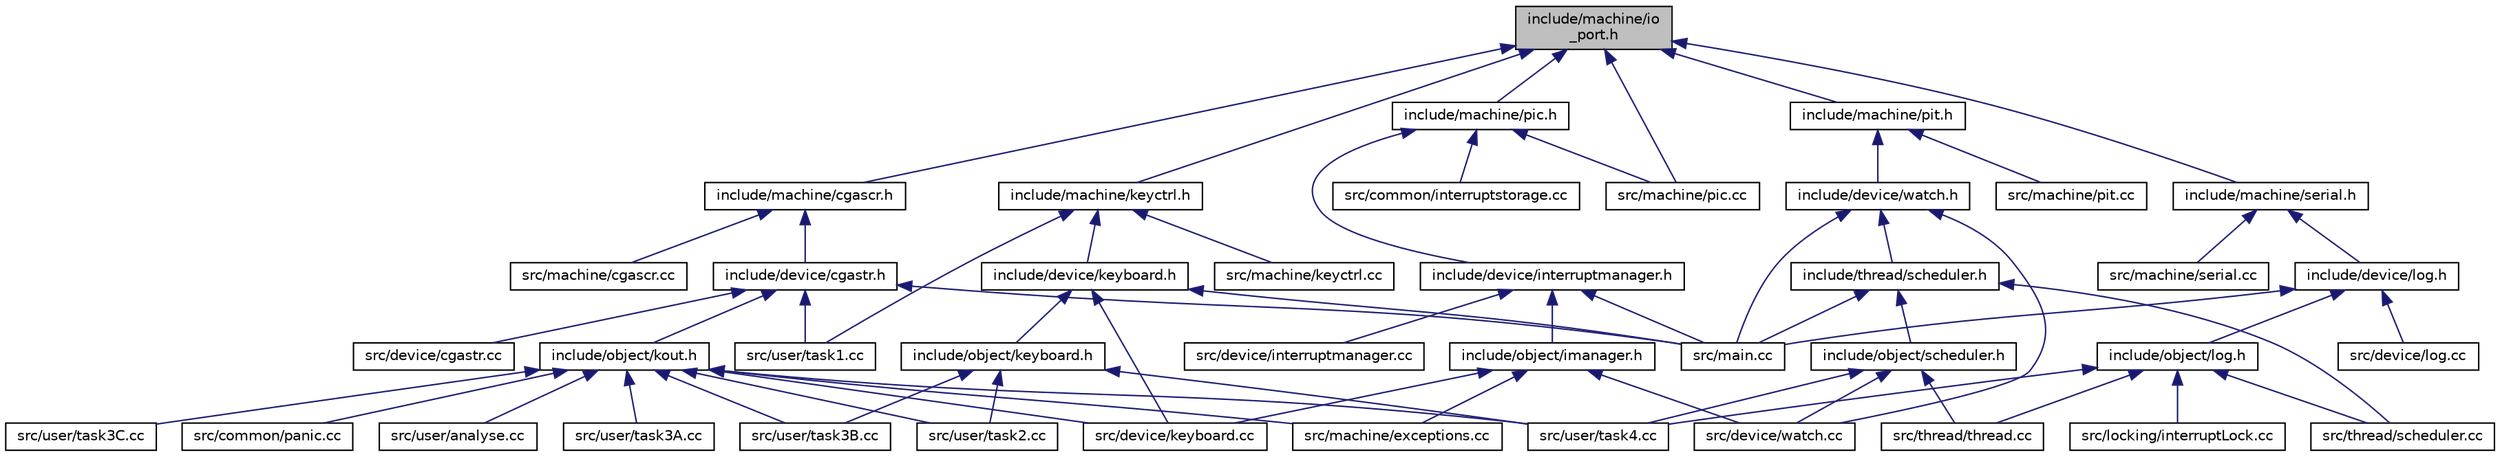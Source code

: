 digraph "include/machine/io_port.h"
{
  bgcolor="transparent";
  edge [fontname="Helvetica",fontsize="10",labelfontname="Helvetica",labelfontsize="10"];
  node [fontname="Helvetica",fontsize="10",shape=record];
  Node1 [label="include/machine/io\l_port.h",height=0.2,width=0.4,color="black", fillcolor="grey75", style="filled", fontcolor="black"];
  Node1 -> Node2 [dir="back",color="midnightblue",fontsize="10",style="solid",fontname="Helvetica"];
  Node2 [label="include/machine/cgascr.h",height=0.2,width=0.4,color="black",URL="$cgascr_8h.html"];
  Node2 -> Node3 [dir="back",color="midnightblue",fontsize="10",style="solid",fontname="Helvetica"];
  Node3 [label="include/device/cgastr.h",height=0.2,width=0.4,color="black",URL="$cgastr_8h.html"];
  Node3 -> Node4 [dir="back",color="midnightblue",fontsize="10",style="solid",fontname="Helvetica"];
  Node4 [label="include/object/kout.h",height=0.2,width=0.4,color="black",URL="$kout_8h.html",tooltip="alles notwendige zum nutzen der in main.cc deklarierten globalen Variable kout "];
  Node4 -> Node5 [dir="back",color="midnightblue",fontsize="10",style="solid",fontname="Helvetica"];
  Node5 [label="src/common/panic.cc",height=0.2,width=0.4,color="black",URL="$panic_8cc.html"];
  Node4 -> Node6 [dir="back",color="midnightblue",fontsize="10",style="solid",fontname="Helvetica"];
  Node6 [label="src/device/keyboard.cc",height=0.2,width=0.4,color="black",URL="$keyboard_8cc.html"];
  Node4 -> Node7 [dir="back",color="midnightblue",fontsize="10",style="solid",fontname="Helvetica"];
  Node7 [label="src/machine/exceptions.cc",height=0.2,width=0.4,color="black",URL="$exceptions_8cc.html",tooltip="Interrupt-Behandlungsfunktionen. "];
  Node4 -> Node8 [dir="back",color="midnightblue",fontsize="10",style="solid",fontname="Helvetica"];
  Node8 [label="src/user/analyse.cc",height=0.2,width=0.4,color="black",URL="$analyse_8cc.html"];
  Node4 -> Node9 [dir="back",color="midnightblue",fontsize="10",style="solid",fontname="Helvetica"];
  Node9 [label="src/user/task2.cc",height=0.2,width=0.4,color="black",URL="$task2_8cc.html"];
  Node4 -> Node10 [dir="back",color="midnightblue",fontsize="10",style="solid",fontname="Helvetica"];
  Node10 [label="src/user/task3A.cc",height=0.2,width=0.4,color="black",URL="$task3A_8cc.html"];
  Node4 -> Node11 [dir="back",color="midnightblue",fontsize="10",style="solid",fontname="Helvetica"];
  Node11 [label="src/user/task3B.cc",height=0.2,width=0.4,color="black",URL="$task3B_8cc.html"];
  Node4 -> Node12 [dir="back",color="midnightblue",fontsize="10",style="solid",fontname="Helvetica"];
  Node12 [label="src/user/task3C.cc",height=0.2,width=0.4,color="black",URL="$task3C_8cc.html"];
  Node4 -> Node13 [dir="back",color="midnightblue",fontsize="10",style="solid",fontname="Helvetica"];
  Node13 [label="src/user/task4.cc",height=0.2,width=0.4,color="black",URL="$task4_8cc.html"];
  Node3 -> Node14 [dir="back",color="midnightblue",fontsize="10",style="solid",fontname="Helvetica"];
  Node14 [label="src/device/cgastr.cc",height=0.2,width=0.4,color="black",URL="$cgastr_8cc.html",tooltip="CGA_Stream ist hier implementiert "];
  Node3 -> Node15 [dir="back",color="midnightblue",fontsize="10",style="solid",fontname="Helvetica"];
  Node15 [label="src/main.cc",height=0.2,width=0.4,color="black",URL="$main_8cc.html",tooltip="Grunddatei von OOStuBS. "];
  Node3 -> Node16 [dir="back",color="midnightblue",fontsize="10",style="solid",fontname="Helvetica"];
  Node16 [label="src/user/task1.cc",height=0.2,width=0.4,color="black",URL="$task1_8cc.html"];
  Node2 -> Node17 [dir="back",color="midnightblue",fontsize="10",style="solid",fontname="Helvetica"];
  Node17 [label="src/machine/cgascr.cc",height=0.2,width=0.4,color="black",URL="$cgascr_8cc.html"];
  Node1 -> Node18 [dir="back",color="midnightblue",fontsize="10",style="solid",fontname="Helvetica"];
  Node18 [label="include/machine/keyctrl.h",height=0.2,width=0.4,color="black",URL="$keyctrl_8h.html"];
  Node18 -> Node19 [dir="back",color="midnightblue",fontsize="10",style="solid",fontname="Helvetica"];
  Node19 [label="include/device/keyboard.h",height=0.2,width=0.4,color="black",URL="$device_2keyboard_8h.html"];
  Node19 -> Node20 [dir="back",color="midnightblue",fontsize="10",style="solid",fontname="Helvetica"];
  Node20 [label="include/object/keyboard.h",height=0.2,width=0.4,color="black",URL="$object_2keyboard_8h.html"];
  Node20 -> Node9 [dir="back",color="midnightblue",fontsize="10",style="solid",fontname="Helvetica"];
  Node20 -> Node11 [dir="back",color="midnightblue",fontsize="10",style="solid",fontname="Helvetica"];
  Node20 -> Node13 [dir="back",color="midnightblue",fontsize="10",style="solid",fontname="Helvetica"];
  Node19 -> Node6 [dir="back",color="midnightblue",fontsize="10",style="solid",fontname="Helvetica"];
  Node19 -> Node15 [dir="back",color="midnightblue",fontsize="10",style="solid",fontname="Helvetica"];
  Node18 -> Node21 [dir="back",color="midnightblue",fontsize="10",style="solid",fontname="Helvetica"];
  Node21 [label="src/machine/keyctrl.cc",height=0.2,width=0.4,color="black",URL="$keyctrl_8cc.html"];
  Node18 -> Node16 [dir="back",color="midnightblue",fontsize="10",style="solid",fontname="Helvetica"];
  Node1 -> Node22 [dir="back",color="midnightblue",fontsize="10",style="solid",fontname="Helvetica"];
  Node22 [label="include/machine/pic.h",height=0.2,width=0.4,color="black",URL="$pic_8h.html"];
  Node22 -> Node23 [dir="back",color="midnightblue",fontsize="10",style="solid",fontname="Helvetica"];
  Node23 [label="include/device/interruptmanager.h",height=0.2,width=0.4,color="black",URL="$interruptmanager_8h.html"];
  Node23 -> Node24 [dir="back",color="midnightblue",fontsize="10",style="solid",fontname="Helvetica"];
  Node24 [label="include/object/imanager.h",height=0.2,width=0.4,color="black",URL="$imanager_8h.html"];
  Node24 -> Node6 [dir="back",color="midnightblue",fontsize="10",style="solid",fontname="Helvetica"];
  Node24 -> Node25 [dir="back",color="midnightblue",fontsize="10",style="solid",fontname="Helvetica"];
  Node25 [label="src/device/watch.cc",height=0.2,width=0.4,color="black",URL="$watch_8cc.html"];
  Node24 -> Node7 [dir="back",color="midnightblue",fontsize="10",style="solid",fontname="Helvetica"];
  Node23 -> Node26 [dir="back",color="midnightblue",fontsize="10",style="solid",fontname="Helvetica"];
  Node26 [label="src/device/interruptmanager.cc",height=0.2,width=0.4,color="black",URL="$interruptmanager_8cc.html"];
  Node23 -> Node15 [dir="back",color="midnightblue",fontsize="10",style="solid",fontname="Helvetica"];
  Node22 -> Node27 [dir="back",color="midnightblue",fontsize="10",style="solid",fontname="Helvetica"];
  Node27 [label="src/common/interruptstorage.cc",height=0.2,width=0.4,color="black",URL="$interruptstorage_8cc.html"];
  Node22 -> Node28 [dir="back",color="midnightblue",fontsize="10",style="solid",fontname="Helvetica"];
  Node28 [label="src/machine/pic.cc",height=0.2,width=0.4,color="black",URL="$pic_8cc.html"];
  Node1 -> Node29 [dir="back",color="midnightblue",fontsize="10",style="solid",fontname="Helvetica"];
  Node29 [label="include/machine/pit.h",height=0.2,width=0.4,color="black",URL="$pit_8h.html"];
  Node29 -> Node30 [dir="back",color="midnightblue",fontsize="10",style="solid",fontname="Helvetica"];
  Node30 [label="include/device/watch.h",height=0.2,width=0.4,color="black",URL="$watch_8h.html"];
  Node30 -> Node31 [dir="back",color="midnightblue",fontsize="10",style="solid",fontname="Helvetica"];
  Node31 [label="include/thread/scheduler.h",height=0.2,width=0.4,color="black",URL="$thread_2scheduler_8h.html"];
  Node31 -> Node32 [dir="back",color="midnightblue",fontsize="10",style="solid",fontname="Helvetica"];
  Node32 [label="include/object/scheduler.h",height=0.2,width=0.4,color="black",URL="$object_2scheduler_8h.html"];
  Node32 -> Node25 [dir="back",color="midnightblue",fontsize="10",style="solid",fontname="Helvetica"];
  Node32 -> Node33 [dir="back",color="midnightblue",fontsize="10",style="solid",fontname="Helvetica"];
  Node33 [label="src/thread/thread.cc",height=0.2,width=0.4,color="black",URL="$thread_8cc.html"];
  Node32 -> Node13 [dir="back",color="midnightblue",fontsize="10",style="solid",fontname="Helvetica"];
  Node31 -> Node15 [dir="back",color="midnightblue",fontsize="10",style="solid",fontname="Helvetica"];
  Node31 -> Node34 [dir="back",color="midnightblue",fontsize="10",style="solid",fontname="Helvetica"];
  Node34 [label="src/thread/scheduler.cc",height=0.2,width=0.4,color="black",URL="$scheduler_8cc.html"];
  Node30 -> Node25 [dir="back",color="midnightblue",fontsize="10",style="solid",fontname="Helvetica"];
  Node30 -> Node15 [dir="back",color="midnightblue",fontsize="10",style="solid",fontname="Helvetica"];
  Node29 -> Node35 [dir="back",color="midnightblue",fontsize="10",style="solid",fontname="Helvetica"];
  Node35 [label="src/machine/pit.cc",height=0.2,width=0.4,color="black",URL="$pit_8cc.html"];
  Node1 -> Node36 [dir="back",color="midnightblue",fontsize="10",style="solid",fontname="Helvetica"];
  Node36 [label="include/machine/serial.h",height=0.2,width=0.4,color="black",URL="$serial_8h.html"];
  Node36 -> Node37 [dir="back",color="midnightblue",fontsize="10",style="solid",fontname="Helvetica"];
  Node37 [label="include/device/log.h",height=0.2,width=0.4,color="black",URL="$device_2log_8h.html"];
  Node37 -> Node38 [dir="back",color="midnightblue",fontsize="10",style="solid",fontname="Helvetica"];
  Node38 [label="include/object/log.h",height=0.2,width=0.4,color="black",URL="$object_2log_8h.html"];
  Node38 -> Node39 [dir="back",color="midnightblue",fontsize="10",style="solid",fontname="Helvetica"];
  Node39 [label="src/locking/interruptLock.cc",height=0.2,width=0.4,color="black",URL="$interruptLock_8cc.html"];
  Node38 -> Node34 [dir="back",color="midnightblue",fontsize="10",style="solid",fontname="Helvetica"];
  Node38 -> Node33 [dir="back",color="midnightblue",fontsize="10",style="solid",fontname="Helvetica"];
  Node38 -> Node13 [dir="back",color="midnightblue",fontsize="10",style="solid",fontname="Helvetica"];
  Node37 -> Node40 [dir="back",color="midnightblue",fontsize="10",style="solid",fontname="Helvetica"];
  Node40 [label="src/device/log.cc",height=0.2,width=0.4,color="black",URL="$log_8cc.html"];
  Node37 -> Node15 [dir="back",color="midnightblue",fontsize="10",style="solid",fontname="Helvetica"];
  Node36 -> Node41 [dir="back",color="midnightblue",fontsize="10",style="solid",fontname="Helvetica"];
  Node41 [label="src/machine/serial.cc",height=0.2,width=0.4,color="black",URL="$serial_8cc.html"];
  Node1 -> Node28 [dir="back",color="midnightblue",fontsize="10",style="solid",fontname="Helvetica"];
}
